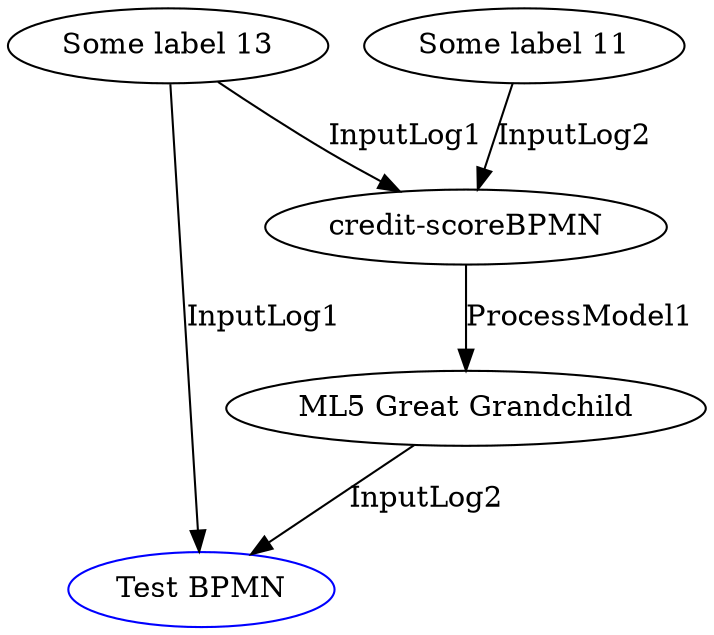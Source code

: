 digraph "a427344b-ac67-47cf-b74d-4512f66773b1"
{
	"08ac06ea-4005-4e31-ae69-7ffc0447b332" [ color = "blue", label = "Test BPMN" ]
	"fe960d94-5928-4463-b0f8-c59072b5d449" [ label = "Some label 13" ]
	"fe960d94-5928-4463-b0f8-c59072b5d449" -> "08ac06ea-4005-4e31-ae69-7ffc0447b332" [ label = "InputLog1" ]
	"01a5aebe-42c6-42f1-87cf-c8de11779d8b" [ label = "ML5 Great Grandchild" ]
	"01a5aebe-42c6-42f1-87cf-c8de11779d8b" -> "08ac06ea-4005-4e31-ae69-7ffc0447b332" [ label = "InputLog2" ]
	"1321d984-17b6-4ec1-93c7-26ad4cedc85d" [ label = "credit-scoreBPMN" ]
	"1321d984-17b6-4ec1-93c7-26ad4cedc85d" -> "01a5aebe-42c6-42f1-87cf-c8de11779d8b" [ label = "ProcessModel1" ]
	"fe960d94-5928-4463-b0f8-c59072b5d449" [ label = "Some label 13" ]
	"fe960d94-5928-4463-b0f8-c59072b5d449" -> "1321d984-17b6-4ec1-93c7-26ad4cedc85d" [ label = "InputLog1" ]
	"db9bb61c-f9a9-4d0f-ad3d-f2b5d881581e" [ label = "Some label 11" ]
	"db9bb61c-f9a9-4d0f-ad3d-f2b5d881581e" -> "1321d984-17b6-4ec1-93c7-26ad4cedc85d" [ label = "InputLog2" ]
}